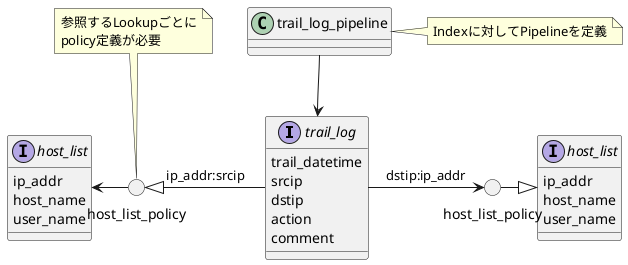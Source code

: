 @startuml
interface "trail_log" as tl {
    trail_datetime
    srcip
    dstip
    action
    comment
}
interface "host_list" as h1{
    ip_addr
    host_name
    user_name
}
interface "host_list" as h2{
    ip_addr
    host_name
    user_name
}
circle "host_list_policy" as pc1
circle "host_list_policy" as pc2
class "trail_log_pipeline" as cp

pc1<|-tl : ip_addr:srcip
h1<-pc1
tl->pc2 : dstip:ip_addr
pc2-|>h2  
tl<-up-cp
note right of cp : Indexに対してPipelineを定義

note top of pc1 : 参照するLookupごとに\npolicy定義が必要

@enduml
